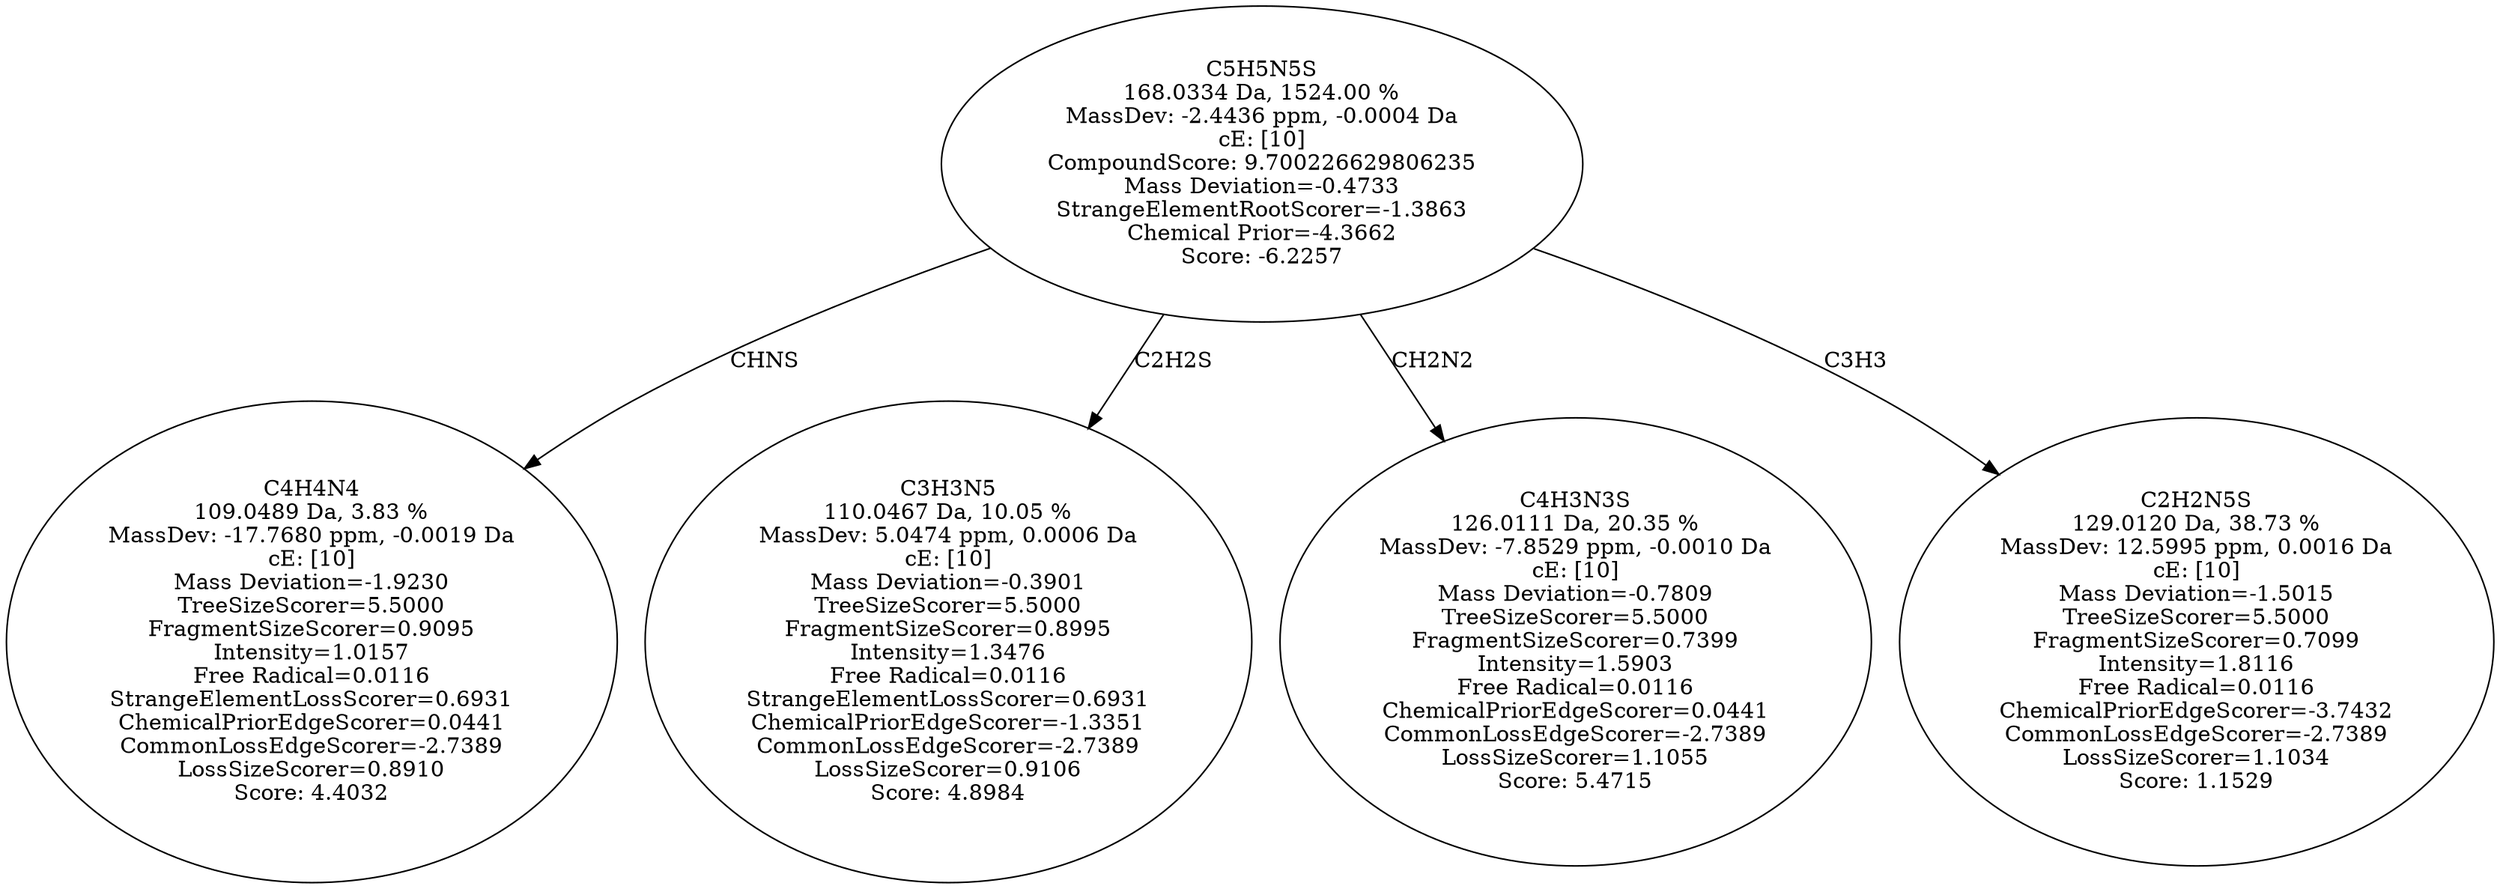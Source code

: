strict digraph {
v1 [label="C4H4N4\n109.0489 Da, 3.83 %\nMassDev: -17.7680 ppm, -0.0019 Da\ncE: [10]\nMass Deviation=-1.9230\nTreeSizeScorer=5.5000\nFragmentSizeScorer=0.9095\nIntensity=1.0157\nFree Radical=0.0116\nStrangeElementLossScorer=0.6931\nChemicalPriorEdgeScorer=0.0441\nCommonLossEdgeScorer=-2.7389\nLossSizeScorer=0.8910\nScore: 4.4032"];
v2 [label="C3H3N5\n110.0467 Da, 10.05 %\nMassDev: 5.0474 ppm, 0.0006 Da\ncE: [10]\nMass Deviation=-0.3901\nTreeSizeScorer=5.5000\nFragmentSizeScorer=0.8995\nIntensity=1.3476\nFree Radical=0.0116\nStrangeElementLossScorer=0.6931\nChemicalPriorEdgeScorer=-1.3351\nCommonLossEdgeScorer=-2.7389\nLossSizeScorer=0.9106\nScore: 4.8984"];
v3 [label="C4H3N3S\n126.0111 Da, 20.35 %\nMassDev: -7.8529 ppm, -0.0010 Da\ncE: [10]\nMass Deviation=-0.7809\nTreeSizeScorer=5.5000\nFragmentSizeScorer=0.7399\nIntensity=1.5903\nFree Radical=0.0116\nChemicalPriorEdgeScorer=0.0441\nCommonLossEdgeScorer=-2.7389\nLossSizeScorer=1.1055\nScore: 5.4715"];
v4 [label="C2H2N5S\n129.0120 Da, 38.73 %\nMassDev: 12.5995 ppm, 0.0016 Da\ncE: [10]\nMass Deviation=-1.5015\nTreeSizeScorer=5.5000\nFragmentSizeScorer=0.7099\nIntensity=1.8116\nFree Radical=0.0116\nChemicalPriorEdgeScorer=-3.7432\nCommonLossEdgeScorer=-2.7389\nLossSizeScorer=1.1034\nScore: 1.1529"];
v5 [label="C5H5N5S\n168.0334 Da, 1524.00 %\nMassDev: -2.4436 ppm, -0.0004 Da\ncE: [10]\nCompoundScore: 9.700226629806235\nMass Deviation=-0.4733\nStrangeElementRootScorer=-1.3863\nChemical Prior=-4.3662\nScore: -6.2257"];
v5 -> v1 [label="CHNS"];
v5 -> v2 [label="C2H2S"];
v5 -> v3 [label="CH2N2"];
v5 -> v4 [label="C3H3"];
}